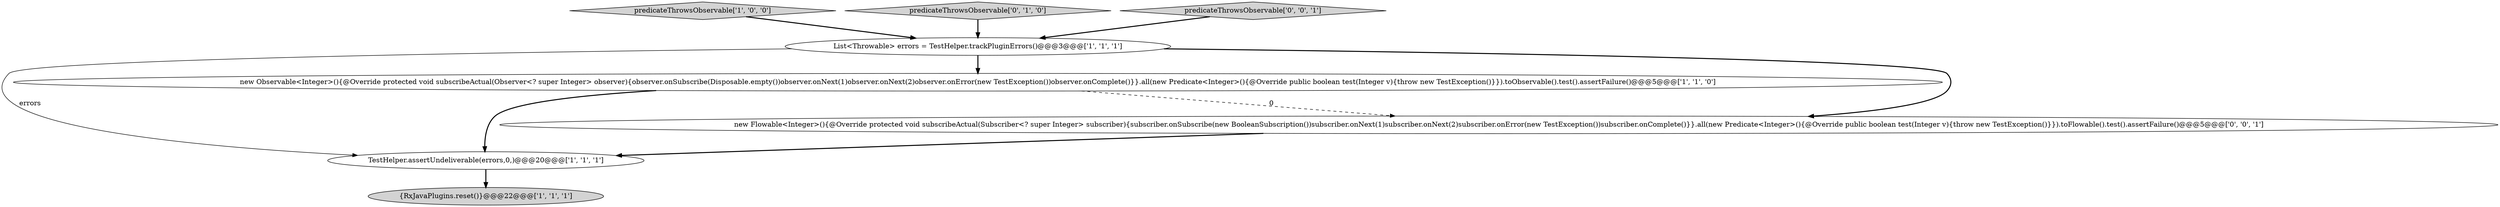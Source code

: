 digraph {
2 [style = filled, label = "{RxJavaPlugins.reset()}@@@22@@@['1', '1', '1']", fillcolor = lightgray, shape = ellipse image = "AAA0AAABBB1BBB"];
3 [style = filled, label = "List<Throwable> errors = TestHelper.trackPluginErrors()@@@3@@@['1', '1', '1']", fillcolor = white, shape = ellipse image = "AAA0AAABBB1BBB"];
1 [style = filled, label = "TestHelper.assertUndeliverable(errors,0,)@@@20@@@['1', '1', '1']", fillcolor = white, shape = ellipse image = "AAA0AAABBB1BBB"];
4 [style = filled, label = "predicateThrowsObservable['1', '0', '0']", fillcolor = lightgray, shape = diamond image = "AAA0AAABBB1BBB"];
0 [style = filled, label = "new Observable<Integer>(){@Override protected void subscribeActual(Observer<? super Integer> observer){observer.onSubscribe(Disposable.empty())observer.onNext(1)observer.onNext(2)observer.onError(new TestException())observer.onComplete()}}.all(new Predicate<Integer>(){@Override public boolean test(Integer v){throw new TestException()}}).toObservable().test().assertFailure()@@@5@@@['1', '1', '0']", fillcolor = white, shape = ellipse image = "AAA0AAABBB1BBB"];
6 [style = filled, label = "new Flowable<Integer>(){@Override protected void subscribeActual(Subscriber<? super Integer> subscriber){subscriber.onSubscribe(new BooleanSubscription())subscriber.onNext(1)subscriber.onNext(2)subscriber.onError(new TestException())subscriber.onComplete()}}.all(new Predicate<Integer>(){@Override public boolean test(Integer v){throw new TestException()}}).toFlowable().test().assertFailure()@@@5@@@['0', '0', '1']", fillcolor = white, shape = ellipse image = "AAA0AAABBB3BBB"];
5 [style = filled, label = "predicateThrowsObservable['0', '1', '0']", fillcolor = lightgray, shape = diamond image = "AAA0AAABBB2BBB"];
7 [style = filled, label = "predicateThrowsObservable['0', '0', '1']", fillcolor = lightgray, shape = diamond image = "AAA0AAABBB3BBB"];
3->1 [style = solid, label="errors"];
5->3 [style = bold, label=""];
0->6 [style = dashed, label="0"];
3->0 [style = bold, label=""];
4->3 [style = bold, label=""];
6->1 [style = bold, label=""];
1->2 [style = bold, label=""];
0->1 [style = bold, label=""];
3->6 [style = bold, label=""];
7->3 [style = bold, label=""];
}
